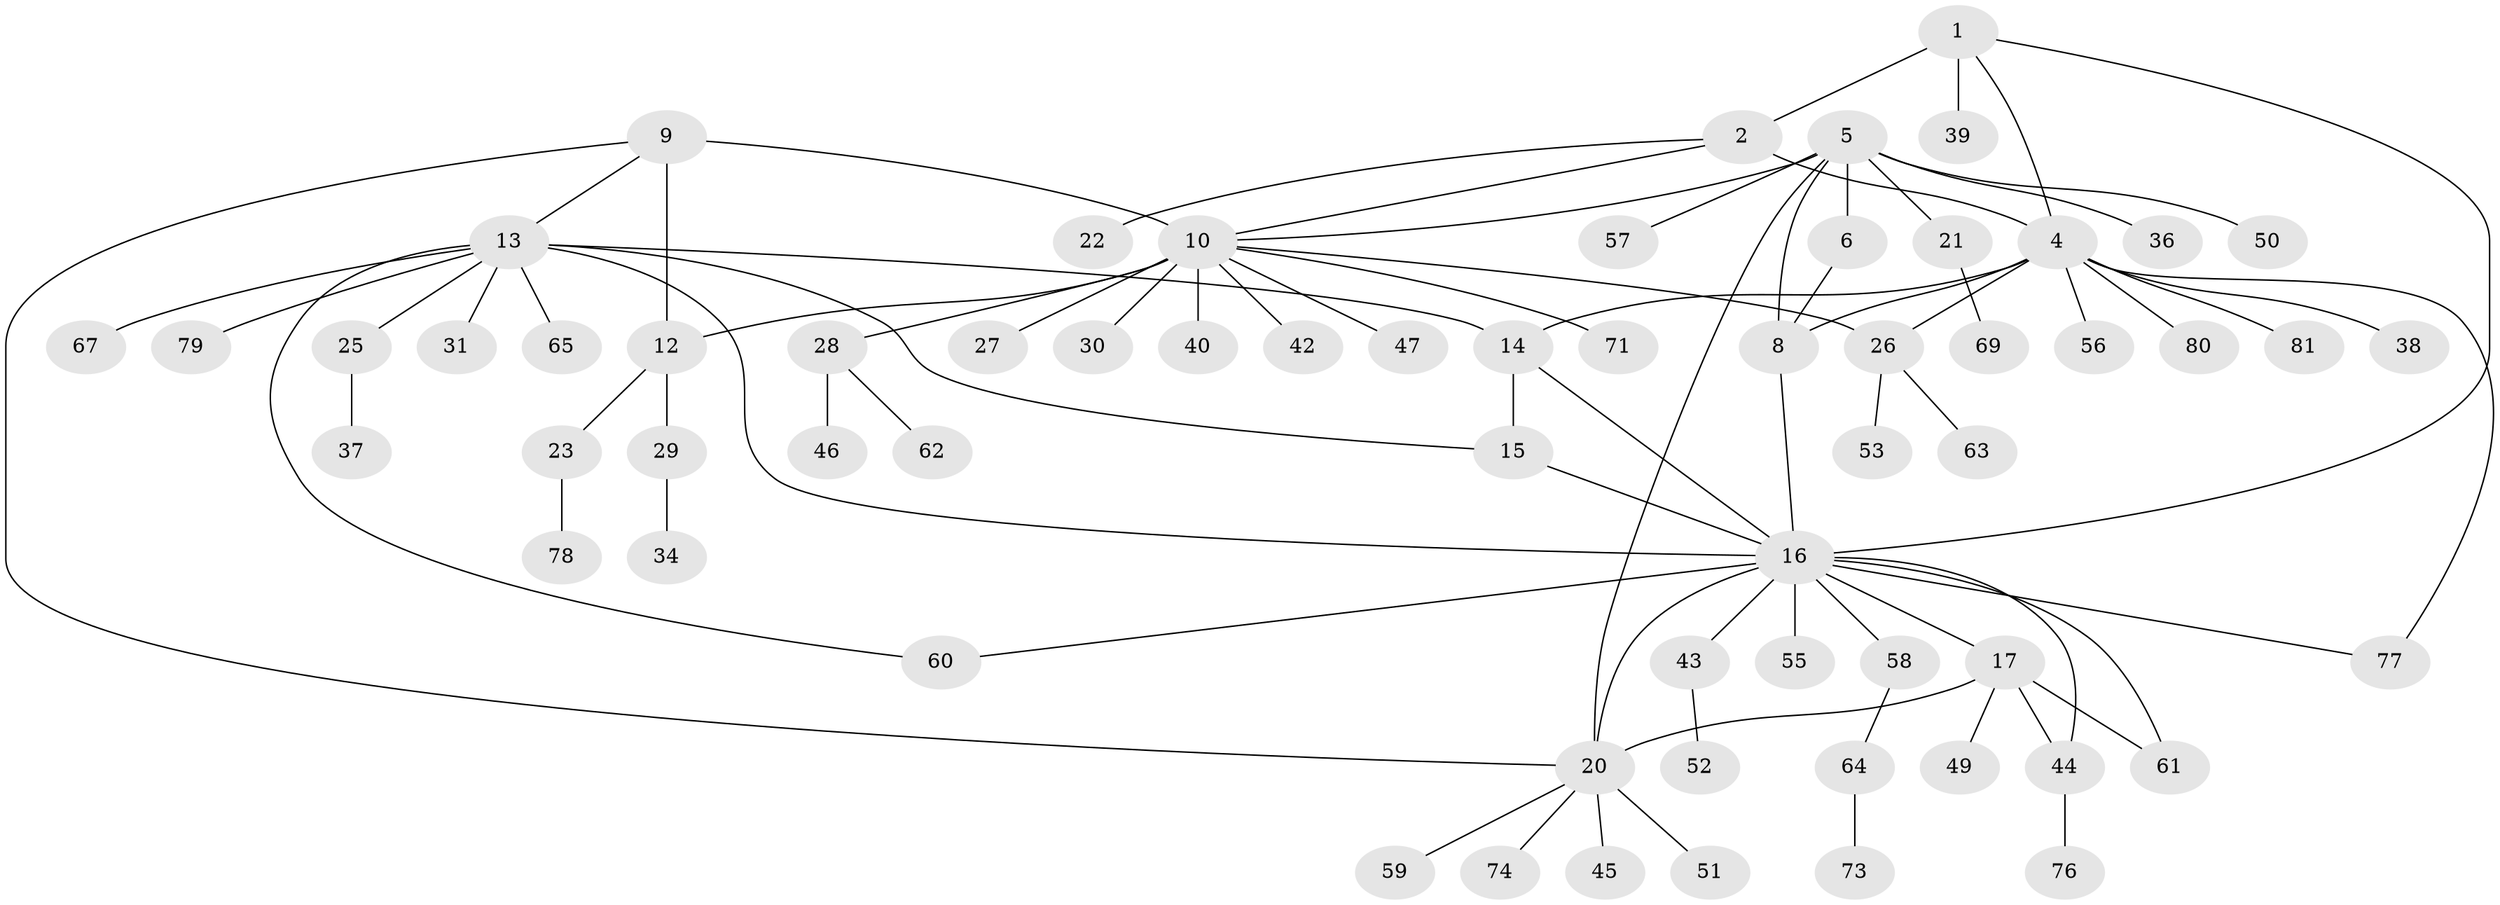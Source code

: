 // Generated by graph-tools (version 1.1) at 2025/24/03/03/25 07:24:14]
// undirected, 64 vertices, 81 edges
graph export_dot {
graph [start="1"]
  node [color=gray90,style=filled];
  1;
  2 [super="+3"];
  4 [super="+32"];
  5 [super="+7"];
  6 [super="+66"];
  8 [super="+75"];
  9;
  10 [super="+11"];
  12 [super="+33"];
  13 [super="+48"];
  14;
  15;
  16 [super="+18"];
  17 [super="+19"];
  20 [super="+41"];
  21;
  22 [super="+24"];
  23;
  25;
  26;
  27;
  28 [super="+35"];
  29 [super="+54"];
  30;
  31;
  34;
  36;
  37;
  38;
  39;
  40;
  42;
  43;
  44 [super="+70"];
  45;
  46;
  47;
  49;
  50;
  51;
  52;
  53;
  55;
  56;
  57;
  58;
  59;
  60;
  61;
  62;
  63;
  64 [super="+68"];
  65;
  67;
  69 [super="+72"];
  71;
  73;
  74;
  76;
  77;
  78;
  79;
  80;
  81;
  1 -- 2 [weight=2];
  1 -- 4;
  1 -- 39;
  1 -- 16;
  2 -- 4 [weight=2];
  2 -- 22;
  2 -- 10;
  4 -- 8;
  4 -- 14;
  4 -- 26;
  4 -- 38;
  4 -- 56;
  4 -- 80;
  4 -- 81;
  4 -- 77;
  5 -- 6 [weight=2];
  5 -- 8 [weight=2];
  5 -- 20;
  5 -- 21;
  5 -- 36;
  5 -- 50;
  5 -- 57;
  5 -- 10;
  6 -- 8;
  8 -- 16;
  9 -- 10 [weight=2];
  9 -- 12;
  9 -- 13;
  9 -- 20;
  10 -- 12 [weight=2];
  10 -- 26;
  10 -- 30;
  10 -- 40;
  10 -- 71;
  10 -- 42;
  10 -- 47;
  10 -- 27;
  10 -- 28;
  12 -- 23;
  12 -- 29;
  13 -- 14;
  13 -- 15;
  13 -- 16;
  13 -- 25;
  13 -- 31;
  13 -- 60;
  13 -- 65;
  13 -- 67;
  13 -- 79;
  14 -- 15;
  14 -- 16;
  15 -- 16;
  16 -- 43;
  16 -- 61;
  16 -- 77;
  16 -- 17 [weight=2];
  16 -- 20;
  16 -- 55;
  16 -- 58;
  16 -- 60;
  16 -- 44;
  17 -- 20 [weight=2];
  17 -- 49;
  17 -- 44;
  17 -- 61;
  20 -- 45;
  20 -- 51;
  20 -- 59;
  20 -- 74;
  21 -- 69;
  23 -- 78;
  25 -- 37;
  26 -- 53;
  26 -- 63;
  28 -- 62;
  28 -- 46;
  29 -- 34;
  43 -- 52;
  44 -- 76;
  58 -- 64;
  64 -- 73;
}
